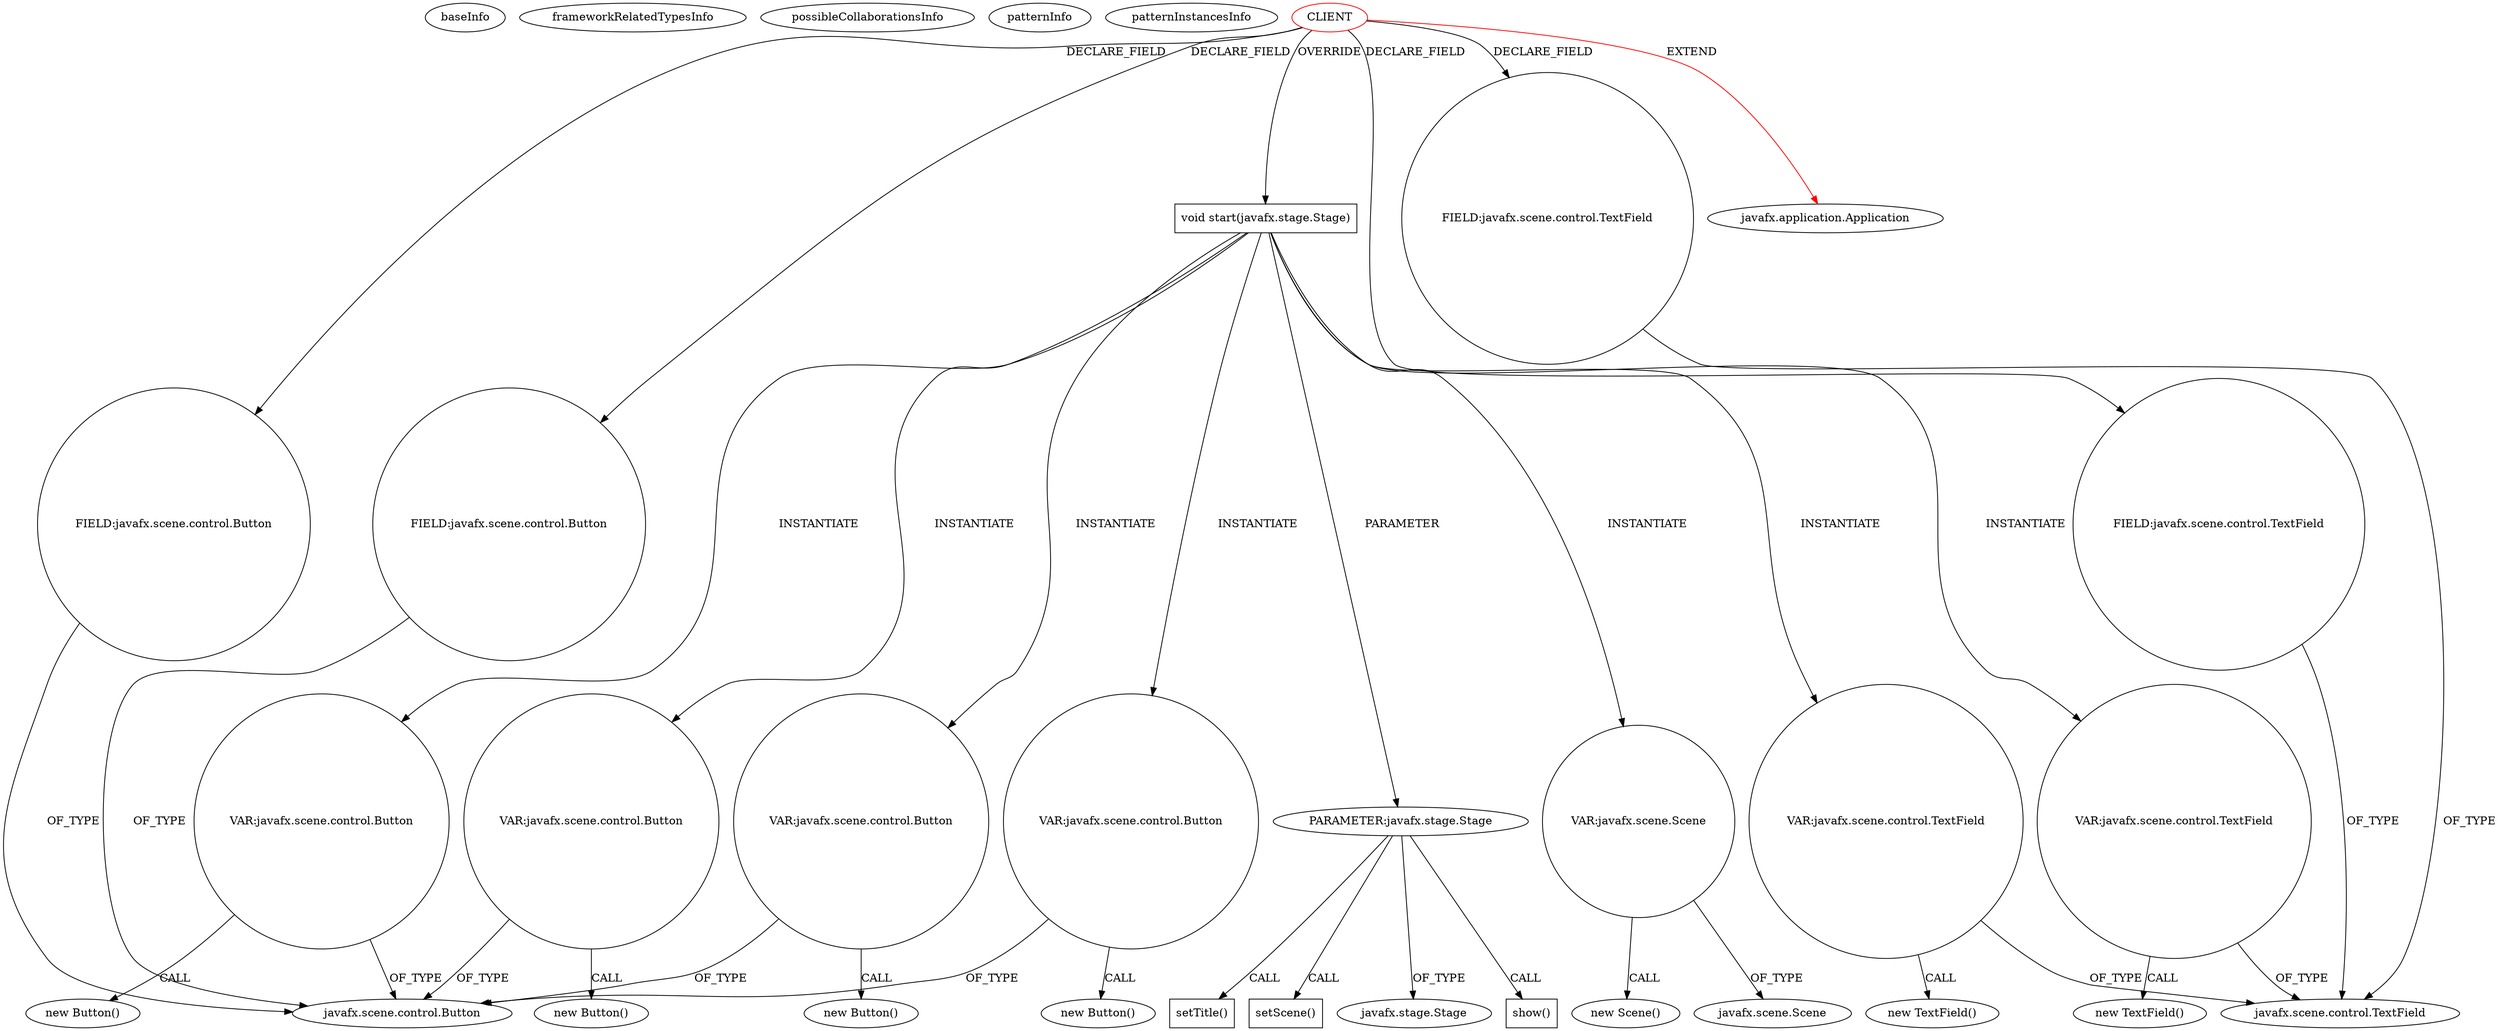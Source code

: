 digraph {
baseInfo[graphId=786,category="pattern",isAnonymous=false,possibleRelation=false]
frameworkRelatedTypesInfo[0="javafx.application.Application"]
possibleCollaborationsInfo[]
patternInfo[frequency=2.0,patternRootClient=0]
patternInstancesInfo[0="Totenfluch-TPrivateChat-Client~/Totenfluch-TPrivateChat-Client/TPrivateChat-Client-master/TPvtChat-C/src/me/Totenfluch/pack/Main.java~Main~1483",1="nielsmaneschijn-8bit~/nielsmaneschijn-8bit/8bit-master/src/net/maneschijn/bleep/core/MathFX.java~MathFX~3756"]
21[label="new TextField()",vertexType="CONSTRUCTOR_CALL",isFrameworkType=false]
22[label="VAR:javafx.scene.control.TextField",vertexType="VARIABLE_EXPRESION",isFrameworkType=false,shape=circle]
18[label="void start(javafx.stage.Stage)",vertexType="OVERRIDING_METHOD_DECLARATION",isFrameworkType=false,shape=box]
0[label="CLIENT",vertexType="ROOT_CLIENT_CLASS_DECLARATION",isFrameworkType=false,color=red]
2[label="FIELD:javafx.scene.control.Button",vertexType="FIELD_DECLARATION",isFrameworkType=false,shape=circle]
6[label="FIELD:javafx.scene.control.Button",vertexType="FIELD_DECLARATION",isFrameworkType=false,shape=circle]
19[label="PARAMETER:javafx.stage.Stage",vertexType="PARAMETER_DECLARATION",isFrameworkType=false]
14[label="FIELD:javafx.scene.control.TextField",vertexType="FIELD_DECLARATION",isFrameworkType=false,shape=circle]
16[label="FIELD:javafx.scene.control.TextField",vertexType="FIELD_DECLARATION",isFrameworkType=false,shape=circle]
20[label="javafx.stage.Stage",vertexType="FRAMEWORK_CLASS_TYPE",isFrameworkType=false]
1[label="javafx.application.Application",vertexType="FRAMEWORK_CLASS_TYPE",isFrameworkType=false]
15[label="javafx.scene.control.TextField",vertexType="FRAMEWORK_CLASS_TYPE",isFrameworkType=false]
83[label="show()",vertexType="INSIDE_CALL",isFrameworkType=false,shape=box]
3[label="javafx.scene.control.Button",vertexType="FRAMEWORK_CLASS_TYPE",isFrameworkType=false]
79[label="setTitle()",vertexType="INSIDE_CALL",isFrameworkType=false,shape=box]
25[label="VAR:javafx.scene.control.TextField",vertexType="VARIABLE_EXPRESION",isFrameworkType=false,shape=circle]
76[label="VAR:javafx.scene.Scene",vertexType="VARIABLE_EXPRESION",isFrameworkType=false,shape=circle]
75[label="new Scene()",vertexType="CONSTRUCTOR_CALL",isFrameworkType=false]
28[label="VAR:javafx.scene.control.Button",vertexType="VARIABLE_EXPRESION",isFrameworkType=false,shape=circle]
31[label="VAR:javafx.scene.control.Button",vertexType="VARIABLE_EXPRESION",isFrameworkType=false,shape=circle]
40[label="VAR:javafx.scene.control.Button",vertexType="VARIABLE_EXPRESION",isFrameworkType=false,shape=circle]
34[label="VAR:javafx.scene.control.Button",vertexType="VARIABLE_EXPRESION",isFrameworkType=false,shape=circle]
24[label="new TextField()",vertexType="CONSTRUCTOR_CALL",isFrameworkType=false]
27[label="new Button()",vertexType="CONSTRUCTOR_CALL",isFrameworkType=false]
33[label="new Button()",vertexType="CONSTRUCTOR_CALL",isFrameworkType=false]
39[label="new Button()",vertexType="CONSTRUCTOR_CALL",isFrameworkType=false]
30[label="new Button()",vertexType="CONSTRUCTOR_CALL",isFrameworkType=false]
81[label="setScene()",vertexType="INSIDE_CALL",isFrameworkType=false,shape=box]
77[label="javafx.scene.Scene",vertexType="FRAMEWORK_CLASS_TYPE",isFrameworkType=false]
22->21[label="CALL"]
18->31[label="INSTANTIATE"]
18->76[label="INSTANTIATE"]
19->83[label="CALL"]
18->22[label="INSTANTIATE"]
34->33[label="CALL"]
2->3[label="OF_TYPE"]
0->18[label="OVERRIDE"]
19->81[label="CALL"]
31->30[label="CALL"]
18->40[label="INSTANTIATE"]
16->15[label="OF_TYPE"]
28->27[label="CALL"]
6->3[label="OF_TYPE"]
25->15[label="OF_TYPE"]
25->24[label="CALL"]
0->14[label="DECLARE_FIELD"]
19->79[label="CALL"]
18->28[label="INSTANTIATE"]
76->75[label="CALL"]
0->2[label="DECLARE_FIELD"]
0->6[label="DECLARE_FIELD"]
28->3[label="OF_TYPE"]
22->15[label="OF_TYPE"]
18->25[label="INSTANTIATE"]
76->77[label="OF_TYPE"]
40->39[label="CALL"]
34->3[label="OF_TYPE"]
40->3[label="OF_TYPE"]
18->34[label="INSTANTIATE"]
18->19[label="PARAMETER"]
14->15[label="OF_TYPE"]
31->3[label="OF_TYPE"]
0->1[label="EXTEND",color=red]
0->16[label="DECLARE_FIELD"]
19->20[label="OF_TYPE"]
}
